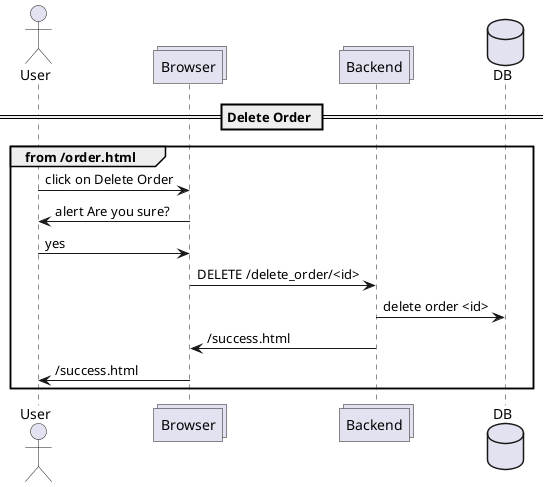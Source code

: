 @startuml
actor User
collections Browser
collections Backend
database DB

== Delete Order ==
group from /order.html
User -> Browser : click on Delete Order
Browser -> User : alert Are you sure?
User -> Browser : yes
Browser -> Backend : DELETE /delete_order/<id>
Backend -> DB : delete order <id>
Backend -> Browser : /success.html
Browser -> User : /success.html
end
@enduml